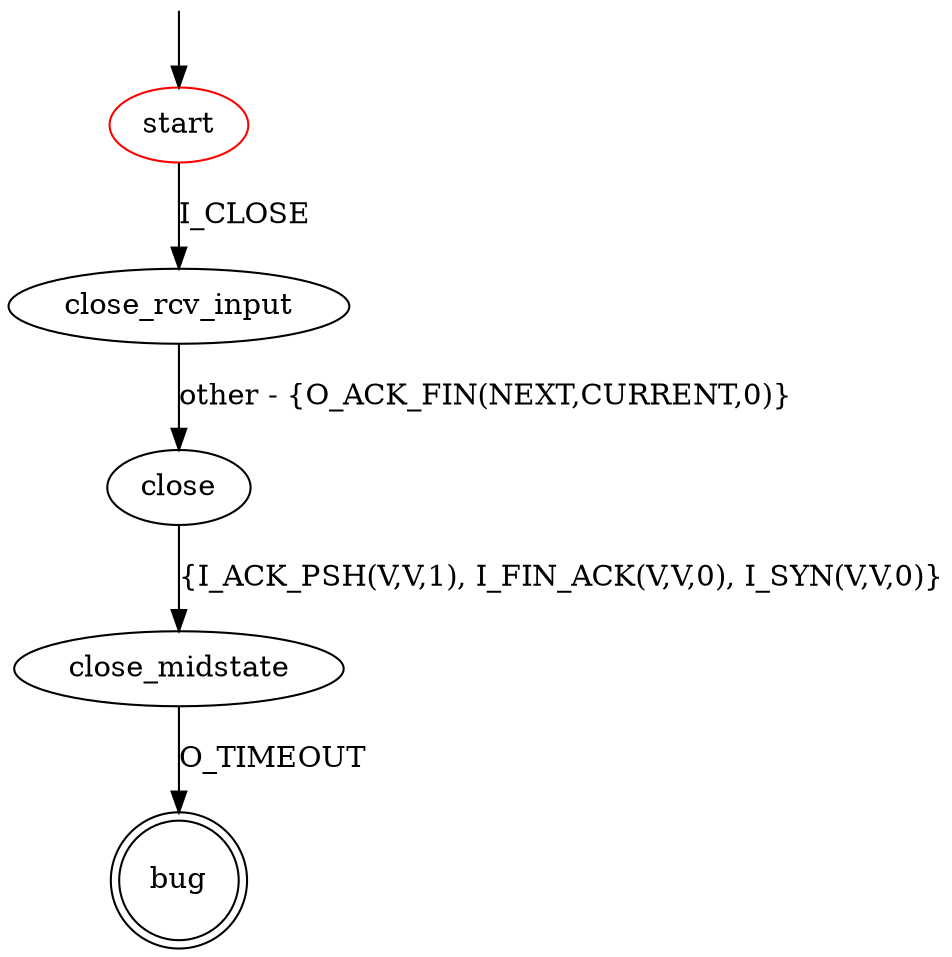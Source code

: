 digraph G {
label=""
start [color="red"]
bug [shape="doublecircle"]

start -> close_rcv_input [label="I_CLOSE"]
close_rcv_input -> close [label="other - {O_ACK_FIN(NEXT,CURRENT,0)}"]
close -> close_midstate [label="{I_ACK_PSH(V,V,1), I_FIN_ACK(V,V,0), I_SYN(V,V,0)}"]
close_midstate -> bug [label="O_TIMEOUT"]

__start0 [label="" shape="none" width="0" height="0"];
__start0 -> start;
}